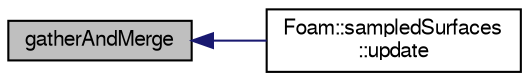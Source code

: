 digraph "gatherAndMerge"
{
  bgcolor="transparent";
  edge [fontname="FreeSans",fontsize="10",labelfontname="FreeSans",labelfontsize="10"];
  node [fontname="FreeSans",fontsize="10",shape=record];
  rankdir="LR";
  Node1 [label="gatherAndMerge",height=0.2,width=0.4,color="black", fillcolor="grey75", style="filled" fontcolor="black"];
  Node1 -> Node2 [dir="back",color="midnightblue",fontsize="10",style="solid",fontname="FreeSans"];
  Node2 [label="Foam::sampledSurfaces\l::update",height=0.2,width=0.4,color="black",URL="$a02171.html#aa2aac016e2bf7b5bd2b271786c2791aa",tooltip="Update the surfaces as required and merge surface points (parallel). "];
}
